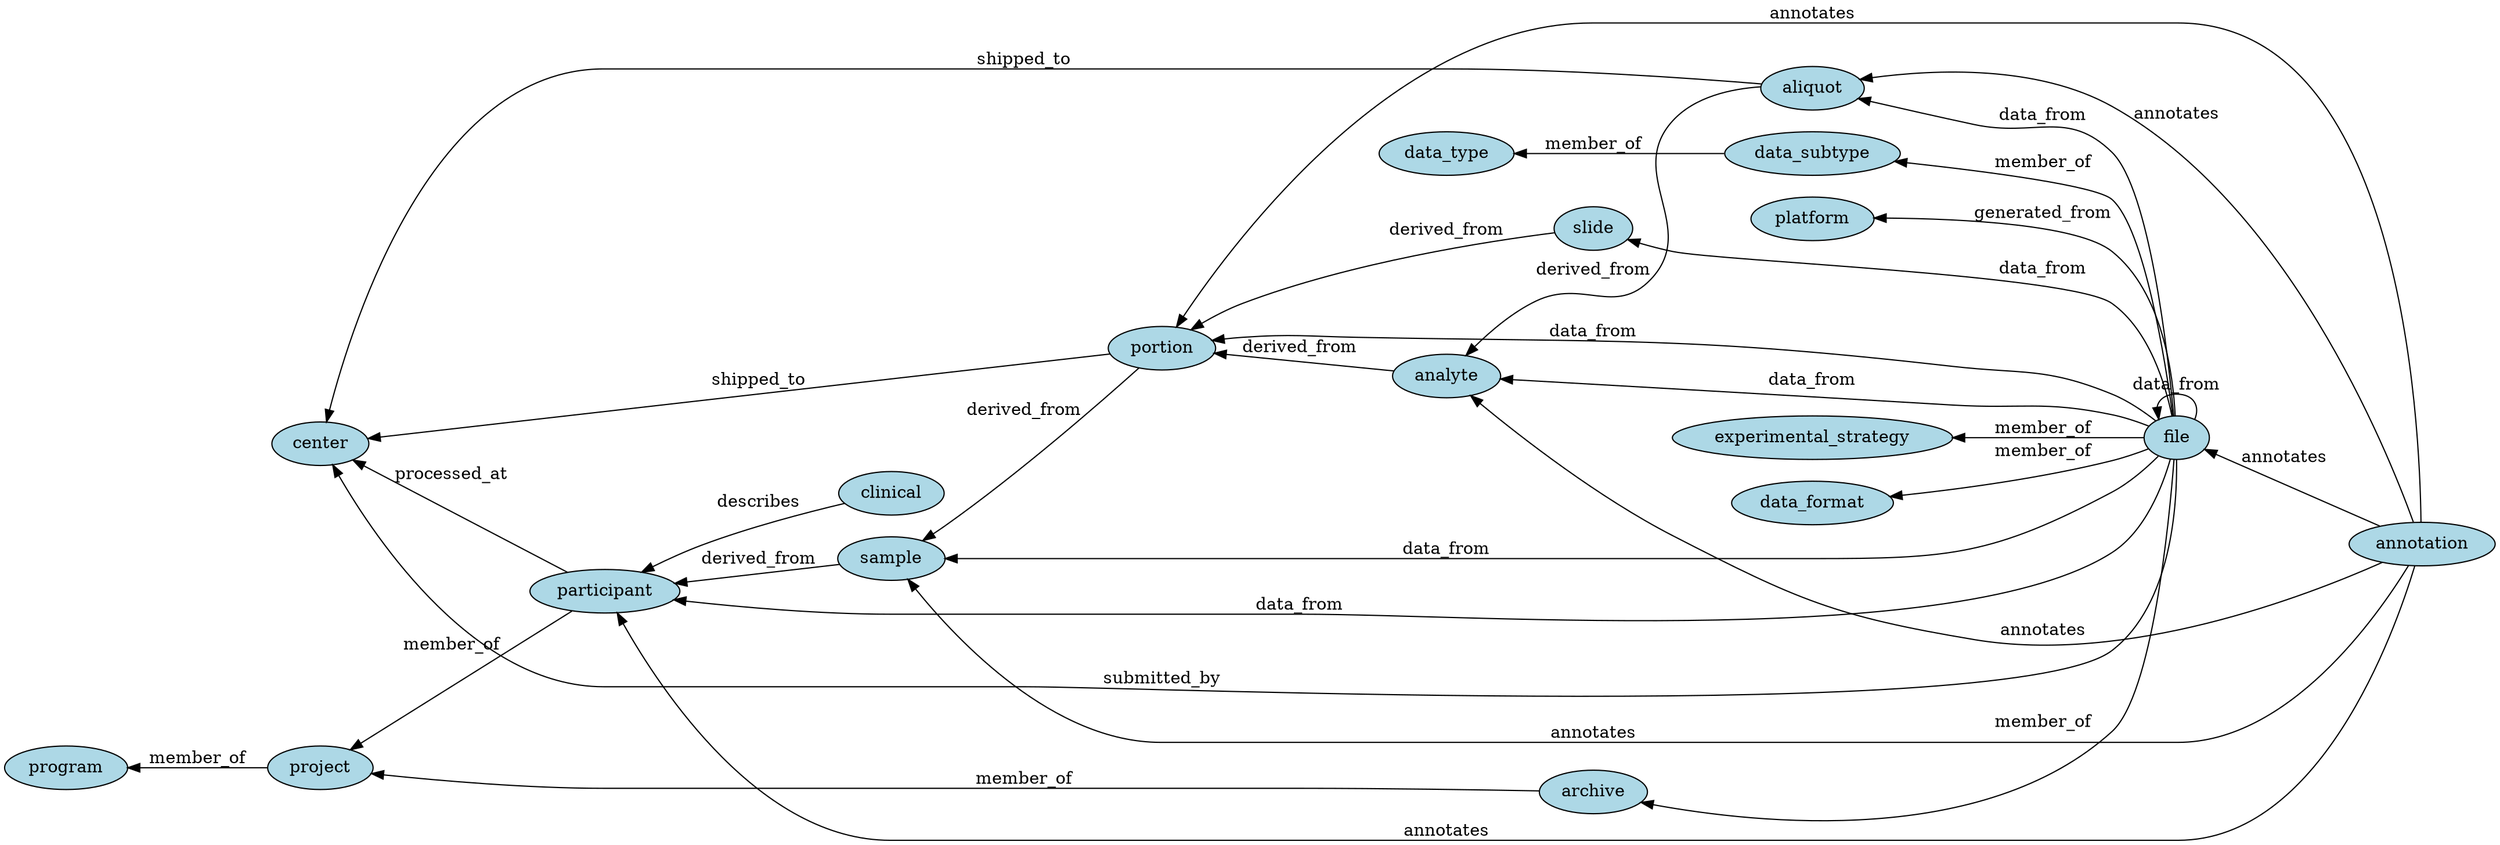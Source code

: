 // High level graph representation of GDC data model
digraph {
	graph [rankdir=RL]
	node [fillcolor=lightblue style=filled]
		aliquot [label=aliquot]
		analyte [label=analyte]
		portion [label=portion]
		sample [label=sample]
		participant [label=participant]
		project [label=project]
		program [label=program]
		center [label=center]
		platform [label=platform]
		data_type [label=data_type]
		data_subtype [label=data_subtype]
		experimental_strategy [label=experimental_strategy]
		data_format [label=data_format]
		file [label=file]
		archive [label=archive]
		annotation [label=annotation]
		clinical [label=clinical]
		slide [label=slide]
			aliquot -> analyte [label=derived_from]
			analyte -> portion [label=derived_from]
			portion -> sample [label=derived_from]
			sample -> participant [label=derived_from]
			slide -> portion [label=derived_from]
			participant -> project [label=member_of]
			project -> program [label=member_of]
			archive -> project [label=member_of]
			file -> archive [label=member_of]
			file -> experimental_strategy [label=member_of]
			file -> data_subtype [label=member_of]
			file -> data_format [label=member_of]
			data_subtype -> data_type [label=member_of]
			participant -> center [label=processed_at]
			file -> platform [label=generated_from]
			file -> aliquot [label=data_from]
			file -> analyte [label=data_from]
			file -> portion [label=data_from]
			file -> sample [label=data_from]
			file -> participant [label=data_from]
			file -> slide [label=data_from]
			file -> file [label=data_from]
			clinical -> participant [label=describes]
			annotation -> participant [label=annotates]
			annotation -> sample [label=annotates]
			annotation -> portion [label=annotates]
			annotation -> analyte [label=annotates]
			annotation -> aliquot [label=annotates]
			annotation -> file [label=annotates]
			aliquot -> center [label=shipped_to]
			portion -> center [label=shipped_to]
			file -> center [label=submitted_by]
}